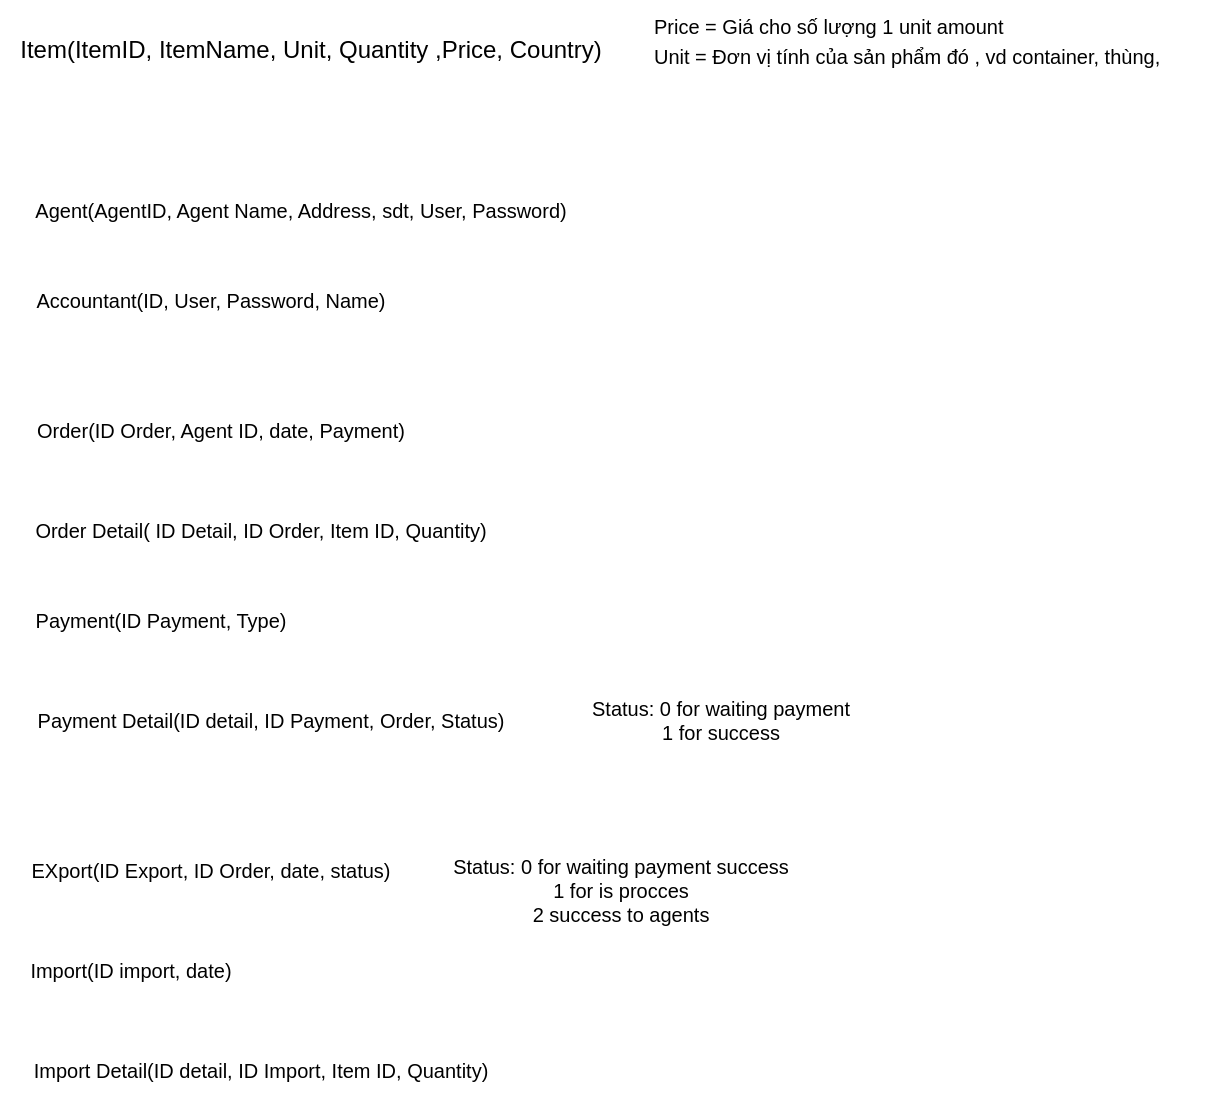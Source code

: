 <mxfile version="20.8.16" type="device" pages="2"><diagram name="Database" id="KbDUG6hv7K-ht1FTfJFB"><mxGraphModel dx="1434" dy="878" grid="1" gridSize="10" guides="1" tooltips="1" connect="1" arrows="1" fold="1" page="1" pageScale="1" pageWidth="3300" pageHeight="4681" math="0" shadow="0"><root><mxCell id="0"/><mxCell id="1" parent="0"/><mxCell id="jYDEtBvY_RGBG6ugMqmM-1" value="Item(ItemID, ItemName, Unit, Quantity ,Price, Country)" style="text;html=1;align=center;verticalAlign=middle;resizable=0;points=[];autosize=1;strokeColor=none;fillColor=none;" parent="1" vertex="1"><mxGeometry x="125" y="210" width="310" height="30" as="geometry"/></mxCell><mxCell id="jYDEtBvY_RGBG6ugMqmM-3" value="&lt;font style=&quot;font-size: 10px;&quot;&gt;Price = Giá cho số lượng 1 unit amount&lt;br&gt;Unit = Đơn vị tính của sản phẩm đó , vd container, thùng,&amp;nbsp;&lt;/font&gt;" style="text;html=1;align=left;verticalAlign=middle;resizable=0;points=[];autosize=1;strokeColor=none;fillColor=none;" parent="1" vertex="1"><mxGeometry x="450" y="200" width="280" height="40" as="geometry"/></mxCell><mxCell id="jYDEtBvY_RGBG6ugMqmM-4" value="Agent(AgentID, Agent Name, Address, sdt, User, Password)" style="text;html=1;align=center;verticalAlign=middle;resizable=0;points=[];autosize=1;strokeColor=none;fillColor=none;fontSize=10;" parent="1" vertex="1"><mxGeometry x="130" y="290" width="290" height="30" as="geometry"/></mxCell><mxCell id="jYDEtBvY_RGBG6ugMqmM-5" value="Accountant(ID, User, Password, Name)" style="text;html=1;align=center;verticalAlign=middle;resizable=0;points=[];autosize=1;strokeColor=none;fillColor=none;fontSize=10;" parent="1" vertex="1"><mxGeometry x="130" y="335" width="200" height="30" as="geometry"/></mxCell><mxCell id="jYDEtBvY_RGBG6ugMqmM-6" value="Order(ID Order, Agent ID, date, Payment)" style="text;html=1;align=center;verticalAlign=middle;resizable=0;points=[];autosize=1;strokeColor=none;fillColor=none;fontSize=10;" parent="1" vertex="1"><mxGeometry x="130" y="400" width="210" height="30" as="geometry"/></mxCell><mxCell id="jYDEtBvY_RGBG6ugMqmM-8" value="Order Detail( ID Detail, ID Order, Item ID, Quantity)" style="text;html=1;align=center;verticalAlign=middle;resizable=0;points=[];autosize=1;strokeColor=none;fillColor=none;fontSize=10;" parent="1" vertex="1"><mxGeometry x="130" y="450" width="250" height="30" as="geometry"/></mxCell><mxCell id="jYDEtBvY_RGBG6ugMqmM-9" value="Payment(ID Payment, Type)" style="text;html=1;align=center;verticalAlign=middle;resizable=0;points=[];autosize=1;strokeColor=none;fillColor=none;fontSize=10;" parent="1" vertex="1"><mxGeometry x="130" y="495" width="150" height="30" as="geometry"/></mxCell><mxCell id="jYDEtBvY_RGBG6ugMqmM-10" value="Payment Detail(ID detail, ID Payment, Order, Status)" style="text;html=1;align=center;verticalAlign=middle;resizable=0;points=[];autosize=1;strokeColor=none;fillColor=none;fontSize=10;" parent="1" vertex="1"><mxGeometry x="130" y="545" width="260" height="30" as="geometry"/></mxCell><mxCell id="jYDEtBvY_RGBG6ugMqmM-11" value="EXport(ID Export, ID Order, date, status)" style="text;html=1;align=center;verticalAlign=middle;resizable=0;points=[];autosize=1;strokeColor=none;fillColor=none;fontSize=10;" parent="1" vertex="1"><mxGeometry x="130" y="620" width="200" height="30" as="geometry"/></mxCell><mxCell id="jYDEtBvY_RGBG6ugMqmM-12" value="Status: 0 for waiting payment&lt;br&gt;1 for success" style="text;html=1;align=center;verticalAlign=middle;resizable=0;points=[];autosize=1;strokeColor=none;fillColor=none;fontSize=10;" parent="1" vertex="1"><mxGeometry x="410" y="540" width="150" height="40" as="geometry"/></mxCell><mxCell id="jYDEtBvY_RGBG6ugMqmM-13" value="Status: 0 for waiting payment success&lt;br&gt;1 for is procces&lt;br&gt;2 success to agents" style="text;html=1;align=center;verticalAlign=middle;resizable=0;points=[];autosize=1;strokeColor=none;fillColor=none;fontSize=10;" parent="1" vertex="1"><mxGeometry x="340" y="620" width="190" height="50" as="geometry"/></mxCell><mxCell id="jYDEtBvY_RGBG6ugMqmM-14" value="Import(ID import, date)" style="text;html=1;align=center;verticalAlign=middle;resizable=0;points=[];autosize=1;strokeColor=none;fillColor=none;fontSize=10;" parent="1" vertex="1"><mxGeometry x="130" y="670" width="120" height="30" as="geometry"/></mxCell><mxCell id="jYDEtBvY_RGBG6ugMqmM-15" value="Import Detail(ID detail, ID Import, Item ID, Quantity)" style="text;html=1;align=center;verticalAlign=middle;resizable=0;points=[];autosize=1;strokeColor=none;fillColor=none;fontSize=10;" parent="1" vertex="1"><mxGeometry x="130" y="720" width="250" height="30" as="geometry"/></mxCell></root></mxGraphModel></diagram><diagram id="Hq3cpyD7EEUphT1ZICT8" name="Use Case"><mxGraphModel dx="2049" dy="1254" grid="1" gridSize="10" guides="1" tooltips="1" connect="1" arrows="1" fold="1" page="1" pageScale="1" pageWidth="3300" pageHeight="4681" math="0" shadow="0"><root><mxCell id="0"/><mxCell id="1" parent="0"/><mxCell id="IK0d87CpQPlior6-KTdh-71" value="" style="whiteSpace=wrap;html=1;aspect=fixed;" vertex="1" parent="1"><mxGeometry x="2450" y="240" width="620" height="620" as="geometry"/></mxCell><mxCell id="IK0d87CpQPlior6-KTdh-1" value="" style="whiteSpace=wrap;html=1;aspect=fixed;" vertex="1" parent="1"><mxGeometry x="570" y="200" width="470" height="470" as="geometry"/></mxCell><mxCell id="IK0d87CpQPlior6-KTdh-2" value="Agent" style="shape=umlActor;verticalLabelPosition=bottom;verticalAlign=top;html=1;outlineConnect=0;" vertex="1" parent="1"><mxGeometry x="450" y="340" width="30" height="60" as="geometry"/></mxCell><mxCell id="IK0d87CpQPlior6-KTdh-5" value="Order" style="ellipse;whiteSpace=wrap;html=1;fillColor=#FF94C6;" vertex="1" parent="1"><mxGeometry x="630" y="330" width="150" height="60" as="geometry"/></mxCell><mxCell id="IK0d87CpQPlior6-KTdh-6" value="Payment Method" style="ellipse;whiteSpace=wrap;html=1;fillColor=#FF94C6;strokeColor=default;" vertex="1" parent="1"><mxGeometry x="630" y="480" width="150" height="60" as="geometry"/></mxCell><mxCell id="IK0d87CpQPlior6-KTdh-8" value="" style="endArrow=none;html=1;rounded=0;" edge="1" parent="1" source="IK0d87CpQPlior6-KTdh-5" target="IK0d87CpQPlior6-KTdh-2"><mxGeometry width="50" height="50" relative="1" as="geometry"><mxPoint x="700" y="410" as="sourcePoint"/><mxPoint x="750" y="360" as="targetPoint"/></mxGeometry></mxCell><mxCell id="IK0d87CpQPlior6-KTdh-9" value="" style="endArrow=none;html=1;rounded=0;" edge="1" parent="1" source="IK0d87CpQPlior6-KTdh-2" target="IK0d87CpQPlior6-KTdh-6"><mxGeometry width="50" height="50" relative="1" as="geometry"><mxPoint x="700" y="410" as="sourcePoint"/><mxPoint x="750" y="360" as="targetPoint"/></mxGeometry></mxCell><mxCell id="IK0d87CpQPlior6-KTdh-10" value="" style="endArrow=classicThin;dashed=1;html=1;rounded=0;entryX=0.5;entryY=1;entryDx=0;entryDy=0;exitX=0.5;exitY=0;exitDx=0;exitDy=0;startArrow=none;startFill=0;endFill=1;" edge="1" parent="1" source="IK0d87CpQPlior6-KTdh-6" target="IK0d87CpQPlior6-KTdh-5"><mxGeometry width="50" height="50" relative="1" as="geometry"><mxPoint x="705" y="390" as="sourcePoint"/><mxPoint x="750" y="360" as="targetPoint"/></mxGeometry></mxCell><mxCell id="IK0d87CpQPlior6-KTdh-11" value="&amp;lt;&amp;lt;Include&amp;gt;&amp;gt;" style="edgeLabel;html=1;align=center;verticalAlign=middle;resizable=0;points=[];" vertex="1" connectable="0" parent="IK0d87CpQPlior6-KTdh-10"><mxGeometry x="0.203" y="-1" relative="1" as="geometry"><mxPoint as="offset"/></mxGeometry></mxCell><mxCell id="IK0d87CpQPlior6-KTdh-12" value="Online" style="ellipse;whiteSpace=wrap;html=1;fillColor=#FF94C6;strokeColor=default;" vertex="1" parent="1"><mxGeometry x="850" y="440" width="150" height="60" as="geometry"/></mxCell><mxCell id="IK0d87CpQPlior6-KTdh-13" value="Cash" style="ellipse;whiteSpace=wrap;html=1;fillColor=#FF94C6;strokeColor=default;" vertex="1" parent="1"><mxGeometry x="850" y="520" width="150" height="60" as="geometry"/></mxCell><mxCell id="IK0d87CpQPlior6-KTdh-14" value="" style="endArrow=classic;html=1;rounded=0;" edge="1" parent="1" source="IK0d87CpQPlior6-KTdh-12" target="IK0d87CpQPlior6-KTdh-6"><mxGeometry width="50" height="50" relative="1" as="geometry"><mxPoint x="640" y="440" as="sourcePoint"/><mxPoint x="690" y="390" as="targetPoint"/></mxGeometry></mxCell><mxCell id="IK0d87CpQPlior6-KTdh-15" value="" style="endArrow=classic;html=1;rounded=0;entryX=1;entryY=0.5;entryDx=0;entryDy=0;" edge="1" parent="1" source="IK0d87CpQPlior6-KTdh-13" target="IK0d87CpQPlior6-KTdh-6"><mxGeometry width="50" height="50" relative="1" as="geometry"><mxPoint x="870.31" y="423.08" as="sourcePoint"/><mxPoint x="759.997" y="456.914" as="targetPoint"/></mxGeometry></mxCell><mxCell id="IK0d87CpQPlior6-KTdh-17" value="View Status Order" style="ellipse;whiteSpace=wrap;html=1;fillColor=#FF94C6;" vertex="1" parent="1"><mxGeometry x="630" y="230" width="150" height="60" as="geometry"/></mxCell><mxCell id="IK0d87CpQPlior6-KTdh-18" value="" style="endArrow=none;html=1;rounded=0;" edge="1" parent="1" source="IK0d87CpQPlior6-KTdh-17" target="IK0d87CpQPlior6-KTdh-2"><mxGeometry width="50" height="50" relative="1" as="geometry"><mxPoint x="530" y="350" as="sourcePoint"/><mxPoint x="480" y="369.375" as="targetPoint"/><Array as="points"><mxPoint x="530" y="340"/></Array></mxGeometry></mxCell><mxCell id="IK0d87CpQPlior6-KTdh-21" value="&lt;font style=&quot;font-size: 20px;&quot;&gt;Use Case for Agent&amp;nbsp;&lt;/font&gt;" style="text;html=1;align=center;verticalAlign=middle;resizable=0;points=[];autosize=1;strokeColor=none;fillColor=none;fontSize=17;" vertex="1" parent="1"><mxGeometry x="685" y="150" width="200" height="40" as="geometry"/></mxCell><mxCell id="IK0d87CpQPlior6-KTdh-22" value="" style="whiteSpace=wrap;html=1;aspect=fixed;" vertex="1" parent="1"><mxGeometry x="1400" y="200" width="630" height="630" as="geometry"/></mxCell><mxCell id="IK0d87CpQPlior6-KTdh-23" value="Accountant" style="shape=umlActor;verticalLabelPosition=bottom;verticalAlign=top;html=1;outlineConnect=0;" vertex="1" parent="1"><mxGeometry x="1290" y="470" width="30" height="60" as="geometry"/></mxCell><mxCell id="IK0d87CpQPlior6-KTdh-34" value="Import Goods" style="ellipse;whiteSpace=wrap;html=1;fillColor=#FF94C6;" vertex="1" parent="1"><mxGeometry x="1690" y="480" width="150" height="60" as="geometry"/></mxCell><mxCell id="IK0d87CpQPlior6-KTdh-36" value="&lt;font style=&quot;font-size: 20px;&quot;&gt;Use Case for Interative of Accountant with Goods&lt;/font&gt;" style="text;html=1;align=center;verticalAlign=middle;resizable=0;points=[];autosize=1;strokeColor=none;fillColor=none;fontSize=17;" vertex="1" parent="1"><mxGeometry x="1500" y="150" width="460" height="40" as="geometry"/></mxCell><mxCell id="IK0d87CpQPlior6-KTdh-38" value="Manage Goods" style="ellipse;whiteSpace=wrap;html=1;fillColor=#FF94C6;" vertex="1" parent="1"><mxGeometry x="1500" y="380" width="150" height="60" as="geometry"/></mxCell><mxCell id="IK0d87CpQPlior6-KTdh-39" value="" style="endArrow=none;html=1;rounded=0;fontSize=20;exitX=0.5;exitY=0.5;exitDx=0;exitDy=0;exitPerimeter=0;" edge="1" target="IK0d87CpQPlior6-KTdh-38" parent="1" source="IK0d87CpQPlior6-KTdh-23"><mxGeometry width="50" height="50" relative="1" as="geometry"><mxPoint x="1290" y="362.727" as="sourcePoint"/><mxPoint x="1545" y="480" as="targetPoint"/></mxGeometry></mxCell><mxCell id="IK0d87CpQPlior6-KTdh-40" value="Manage Agents" style="ellipse;whiteSpace=wrap;html=1;fillColor=#FF94C6;" vertex="1" parent="1"><mxGeometry x="2560" y="320" width="150" height="60" as="geometry"/></mxCell><mxCell id="IK0d87CpQPlior6-KTdh-47" value="Create new agents" style="ellipse;whiteSpace=wrap;html=1;fillColor=#FF94C6;" vertex="1" parent="1"><mxGeometry x="2800" y="260" width="150" height="60" as="geometry"/></mxCell><mxCell id="IK0d87CpQPlior6-KTdh-49" value="Edit Agents" style="ellipse;whiteSpace=wrap;html=1;fillColor=#FF94C6;" vertex="1" parent="1"><mxGeometry x="2800" y="330" width="150" height="60" as="geometry"/></mxCell><mxCell id="IK0d87CpQPlior6-KTdh-50" value="Delete Agents" style="ellipse;whiteSpace=wrap;html=1;fillColor=#FF94C6;" vertex="1" parent="1"><mxGeometry x="2810" y="405" width="150" height="60" as="geometry"/></mxCell><mxCell id="IK0d87CpQPlior6-KTdh-52" value="Delivery Goods" style="ellipse;whiteSpace=wrap;html=1;fillColor=#FF94C6;" vertex="1" parent="1"><mxGeometry x="1690" y="560" width="150" height="60" as="geometry"/></mxCell><mxCell id="IK0d87CpQPlior6-KTdh-56" value="Create New Goods" style="ellipse;whiteSpace=wrap;html=1;fillColor=#FF94C6;" vertex="1" parent="1"><mxGeometry x="1840" y="250" width="150" height="60" as="geometry"/></mxCell><mxCell id="IK0d87CpQPlior6-KTdh-57" value="Update Goods" style="ellipse;whiteSpace=wrap;html=1;fillColor=#FF94C6;" vertex="1" parent="1"><mxGeometry x="1840" y="330" width="150" height="60" as="geometry"/></mxCell><mxCell id="IK0d87CpQPlior6-KTdh-59" value="Delete Goods" style="ellipse;whiteSpace=wrap;html=1;fillColor=#FF94C6;" vertex="1" parent="1"><mxGeometry x="1850" y="410" width="150" height="60" as="geometry"/></mxCell><mxCell id="IK0d87CpQPlior6-KTdh-60" value="Export Report" style="ellipse;whiteSpace=wrap;html=1;fillColor=#FF94C6;" vertex="1" parent="1"><mxGeometry x="1510" y="660" width="150" height="60" as="geometry"/></mxCell><mxCell id="IK0d87CpQPlior6-KTdh-61" value="" style="endArrow=none;html=1;rounded=0;fontSize=20;exitX=0.5;exitY=0.5;exitDx=0;exitDy=0;exitPerimeter=0;entryX=0;entryY=0.5;entryDx=0;entryDy=0;" edge="1" parent="1" source="IK0d87CpQPlior6-KTdh-23" target="IK0d87CpQPlior6-KTdh-60"><mxGeometry width="50" height="50" relative="1" as="geometry"><mxPoint x="1550" y="560" as="sourcePoint"/><mxPoint x="1600" y="510" as="targetPoint"/></mxGeometry></mxCell><mxCell id="IK0d87CpQPlior6-KTdh-62" value="Manage warehouse" style="ellipse;whiteSpace=wrap;html=1;fillColor=#FF94C6;" vertex="1" parent="1"><mxGeometry x="1500" y="510" width="150" height="60" as="geometry"/></mxCell><mxCell id="IK0d87CpQPlior6-KTdh-63" value="" style="endArrow=none;html=1;rounded=0;fontSize=20;exitX=0.5;exitY=0.5;exitDx=0;exitDy=0;exitPerimeter=0;entryX=0;entryY=0.5;entryDx=0;entryDy=0;" edge="1" parent="1" source="IK0d87CpQPlior6-KTdh-23" target="IK0d87CpQPlior6-KTdh-62"><mxGeometry width="50" height="50" relative="1" as="geometry"><mxPoint x="1530" y="560" as="sourcePoint"/><mxPoint x="1580" y="510" as="targetPoint"/></mxGeometry></mxCell><mxCell id="IK0d87CpQPlior6-KTdh-64" value="" style="endArrow=classic;html=1;rounded=0;exitX=0;exitY=0.5;exitDx=0;exitDy=0;entryX=1;entryY=0;entryDx=0;entryDy=0;" edge="1" parent="1" source="IK0d87CpQPlior6-KTdh-34" target="IK0d87CpQPlior6-KTdh-62"><mxGeometry width="50" height="50" relative="1" as="geometry"><mxPoint x="1691.609" y="492.306" as="sourcePoint"/><mxPoint x="1608.397" y="507.686" as="targetPoint"/></mxGeometry></mxCell><mxCell id="IK0d87CpQPlior6-KTdh-65" value="" style="endArrow=classic;html=1;rounded=0;exitX=0;exitY=0.5;exitDx=0;exitDy=0;entryX=1;entryY=1;entryDx=0;entryDy=0;" edge="1" parent="1" source="IK0d87CpQPlior6-KTdh-52" target="IK0d87CpQPlior6-KTdh-62"><mxGeometry width="50" height="50" relative="1" as="geometry"><mxPoint x="1700.0" y="480" as="sourcePoint"/><mxPoint x="1618.342" y="528.911" as="targetPoint"/></mxGeometry></mxCell><mxCell id="IK0d87CpQPlior6-KTdh-66" value="" style="endArrow=classic;html=1;rounded=0;exitX=0;exitY=0.5;exitDx=0;exitDy=0;" edge="1" parent="1" source="IK0d87CpQPlior6-KTdh-56" target="IK0d87CpQPlior6-KTdh-38"><mxGeometry width="50" height="50" relative="1" as="geometry"><mxPoint x="1783.9" y="340" as="sourcePoint"/><mxPoint x="1720" y="298.28" as="targetPoint"/></mxGeometry></mxCell><mxCell id="IK0d87CpQPlior6-KTdh-68" value="" style="endArrow=classic;html=1;rounded=0;entryX=1.003;entryY=0.399;entryDx=0;entryDy=0;entryPerimeter=0;" edge="1" parent="1" source="IK0d87CpQPlior6-KTdh-57" target="IK0d87CpQPlior6-KTdh-38"><mxGeometry width="50" height="50" relative="1" as="geometry"><mxPoint x="1900.0" y="240.0" as="sourcePoint"/><mxPoint x="1690" y="290" as="targetPoint"/></mxGeometry></mxCell><mxCell id="IK0d87CpQPlior6-KTdh-70" value="" style="endArrow=classic;html=1;rounded=0;exitX=0;exitY=0.5;exitDx=0;exitDy=0;entryX=1;entryY=1;entryDx=0;entryDy=0;" edge="1" parent="1" source="IK0d87CpQPlior6-KTdh-59" target="IK0d87CpQPlior6-KTdh-38"><mxGeometry width="50" height="50" relative="1" as="geometry"><mxPoint x="1912.412" y="322.453" as="sourcePoint"/><mxPoint x="1680" y="300" as="targetPoint"/></mxGeometry></mxCell><mxCell id="IK0d87CpQPlior6-KTdh-72" value="Accountant" style="shape=umlActor;verticalLabelPosition=bottom;verticalAlign=top;html=1;outlineConnect=0;" vertex="1" parent="1"><mxGeometry x="2340" y="510" width="30" height="60" as="geometry"/></mxCell><mxCell id="IK0d87CpQPlior6-KTdh-73" value="Receive Order" style="ellipse;whiteSpace=wrap;html=1;fillColor=#FF94C6;" vertex="1" parent="1"><mxGeometry x="2560" y="550" width="150" height="60" as="geometry"/></mxCell><mxCell id="IK0d87CpQPlior6-KTdh-74" value="&lt;font style=&quot;font-size: 20px;&quot;&gt;Use Case for Interative of Accountant with Agents&lt;/font&gt;" style="text;html=1;align=center;verticalAlign=middle;resizable=0;points=[];autosize=1;strokeColor=none;fillColor=none;fontSize=17;" vertex="1" parent="1"><mxGeometry x="2550" y="190" width="460" height="40" as="geometry"/></mxCell><mxCell id="IK0d87CpQPlior6-KTdh-76" value="" style="endArrow=none;html=1;rounded=0;fontSize=20;exitX=0.5;exitY=0.5;exitDx=0;exitDy=0;exitPerimeter=0;entryX=0.01;entryY=0.7;entryDx=0;entryDy=0;entryPerimeter=0;" edge="1" source="IK0d87CpQPlior6-KTdh-72" target="IK0d87CpQPlior6-KTdh-40" parent="1"><mxGeometry width="50" height="50" relative="1" as="geometry"><mxPoint x="2340" y="402.727" as="sourcePoint"/><mxPoint x="2567.383" y="469.206" as="targetPoint"/></mxGeometry></mxCell><mxCell id="IK0d87CpQPlior6-KTdh-77" value="Update status payment" style="ellipse;whiteSpace=wrap;html=1;fillColor=#FF94C6;" vertex="1" parent="1"><mxGeometry x="2560" y="660" width="150" height="60" as="geometry"/></mxCell><mxCell id="IK0d87CpQPlior6-KTdh-81" value="Export Report" style="ellipse;whiteSpace=wrap;html=1;fillColor=#FF94C6;" vertex="1" parent="1"><mxGeometry x="2560" y="770" width="150" height="60" as="geometry"/></mxCell><mxCell id="IK0d87CpQPlior6-KTdh-82" value="" style="endArrow=none;html=1;rounded=0;fontSize=20;exitX=0.5;exitY=0.5;exitDx=0;exitDy=0;exitPerimeter=0;entryX=0;entryY=0.5;entryDx=0;entryDy=0;" edge="1" source="IK0d87CpQPlior6-KTdh-72" target="IK0d87CpQPlior6-KTdh-81" parent="1"><mxGeometry width="50" height="50" relative="1" as="geometry"><mxPoint x="2600" y="600" as="sourcePoint"/><mxPoint x="2650" y="550" as="targetPoint"/></mxGeometry></mxCell><mxCell id="IK0d87CpQPlior6-KTdh-84" value="" style="endArrow=none;html=1;rounded=0;fontSize=20;exitX=0.5;exitY=0.5;exitDx=0;exitDy=0;exitPerimeter=0;" edge="1" source="IK0d87CpQPlior6-KTdh-72" target="IK0d87CpQPlior6-KTdh-112" parent="1"><mxGeometry width="50" height="50" relative="1" as="geometry"><mxPoint x="2580" y="600" as="sourcePoint"/><mxPoint x="2550" y="540" as="targetPoint"/></mxGeometry></mxCell><mxCell id="IK0d87CpQPlior6-KTdh-92" value="" style="endArrow=classic;html=1;rounded=0;entryX=1;entryY=0;entryDx=0;entryDy=0;" edge="1" parent="1" source="IK0d87CpQPlior6-KTdh-47" target="IK0d87CpQPlior6-KTdh-40"><mxGeometry width="50" height="50" relative="1" as="geometry"><mxPoint x="2822.13" y="350" as="sourcePoint"/><mxPoint x="2700.002" y="358.722" as="targetPoint"/></mxGeometry></mxCell><mxCell id="IK0d87CpQPlior6-KTdh-93" value="" style="endArrow=classic;html=1;rounded=0;entryX=0.998;entryY=0.397;entryDx=0;entryDy=0;entryPerimeter=0;" edge="1" parent="1" source="IK0d87CpQPlior6-KTdh-49" target="IK0d87CpQPlior6-KTdh-40"><mxGeometry width="50" height="50" relative="1" as="geometry"><mxPoint x="2832.615" y="321.469" as="sourcePoint"/><mxPoint x="2717.872" y="368.722" as="targetPoint"/></mxGeometry></mxCell><mxCell id="IK0d87CpQPlior6-KTdh-94" value="" style="endArrow=classic;html=1;rounded=0;" edge="1" parent="1" source="IK0d87CpQPlior6-KTdh-50" target="IK0d87CpQPlior6-KTdh-40"><mxGeometry width="50" height="50" relative="1" as="geometry"><mxPoint x="2794.121" y="409.997" as="sourcePoint"/><mxPoint x="2720" y="420.19" as="targetPoint"/></mxGeometry></mxCell><mxCell id="IK0d87CpQPlior6-KTdh-95" value="" style="endArrow=none;html=1;rounded=0;fontSize=20;entryX=0;entryY=0.5;entryDx=0;entryDy=0;" edge="1" parent="1" target="IK0d87CpQPlior6-KTdh-77"><mxGeometry width="50" height="50" relative="1" as="geometry"><mxPoint x="2355" y="540" as="sourcePoint"/><mxPoint x="2560" y="590" as="targetPoint"/></mxGeometry></mxCell><mxCell id="IK0d87CpQPlior6-KTdh-110" value="" style="endArrow=classicThin;dashed=1;html=1;rounded=0;entryX=0.5;entryY=1;entryDx=0;entryDy=0;exitX=0.5;exitY=0;exitDx=0;exitDy=0;startArrow=none;startFill=0;endFill=1;" edge="1" parent="1" source="IK0d87CpQPlior6-KTdh-77" target="IK0d87CpQPlior6-KTdh-73"><mxGeometry width="50" height="50" relative="1" as="geometry"><mxPoint x="2680" y="610" as="sourcePoint"/><mxPoint x="2680" y="520" as="targetPoint"/></mxGeometry></mxCell><mxCell id="IK0d87CpQPlior6-KTdh-111" value="&amp;lt;&amp;lt;Include&amp;gt;&amp;gt;" style="edgeLabel;html=1;align=center;verticalAlign=middle;resizable=0;points=[];" vertex="1" connectable="0" parent="IK0d87CpQPlior6-KTdh-110"><mxGeometry x="0.203" y="-1" relative="1" as="geometry"><mxPoint as="offset"/></mxGeometry></mxCell><mxCell id="IK0d87CpQPlior6-KTdh-112" value="Update status payment" style="ellipse;whiteSpace=wrap;html=1;fillColor=#FF94C6;" vertex="1" parent="1"><mxGeometry x="2560" y="430" width="150" height="60" as="geometry"/></mxCell><mxCell id="IK0d87CpQPlior6-KTdh-113" value="" style="endArrow=classicThin;dashed=1;html=1;rounded=0;exitX=0.5;exitY=1;exitDx=0;exitDy=0;startArrow=none;startFill=0;endFill=1;" edge="1" parent="1" source="IK0d87CpQPlior6-KTdh-112" target="IK0d87CpQPlior6-KTdh-73"><mxGeometry width="50" height="50" relative="1" as="geometry"><mxPoint x="2670" y="390" as="sourcePoint"/><mxPoint x="2615" y="360" as="targetPoint"/></mxGeometry></mxCell><mxCell id="IK0d87CpQPlior6-KTdh-114" value="&amp;lt;&amp;lt;Include&amp;gt;&amp;gt;" style="edgeLabel;html=1;align=center;verticalAlign=middle;resizable=0;points=[];" vertex="1" connectable="0" parent="IK0d87CpQPlior6-KTdh-113"><mxGeometry x="0.203" y="-1" relative="1" as="geometry"><mxPoint as="offset"/></mxGeometry></mxCell><mxCell id="IK0d87CpQPlior6-KTdh-115" value="" style="endArrow=none;html=1;rounded=0;fontSize=20;entryX=0;entryY=0.5;entryDx=0;entryDy=0;" edge="1" parent="1" target="IK0d87CpQPlior6-KTdh-73"><mxGeometry width="50" height="50" relative="1" as="geometry"><mxPoint x="2360" y="540" as="sourcePoint"/><mxPoint x="2574.369" y="579.91" as="targetPoint"/></mxGeometry></mxCell></root></mxGraphModel></diagram></mxfile>